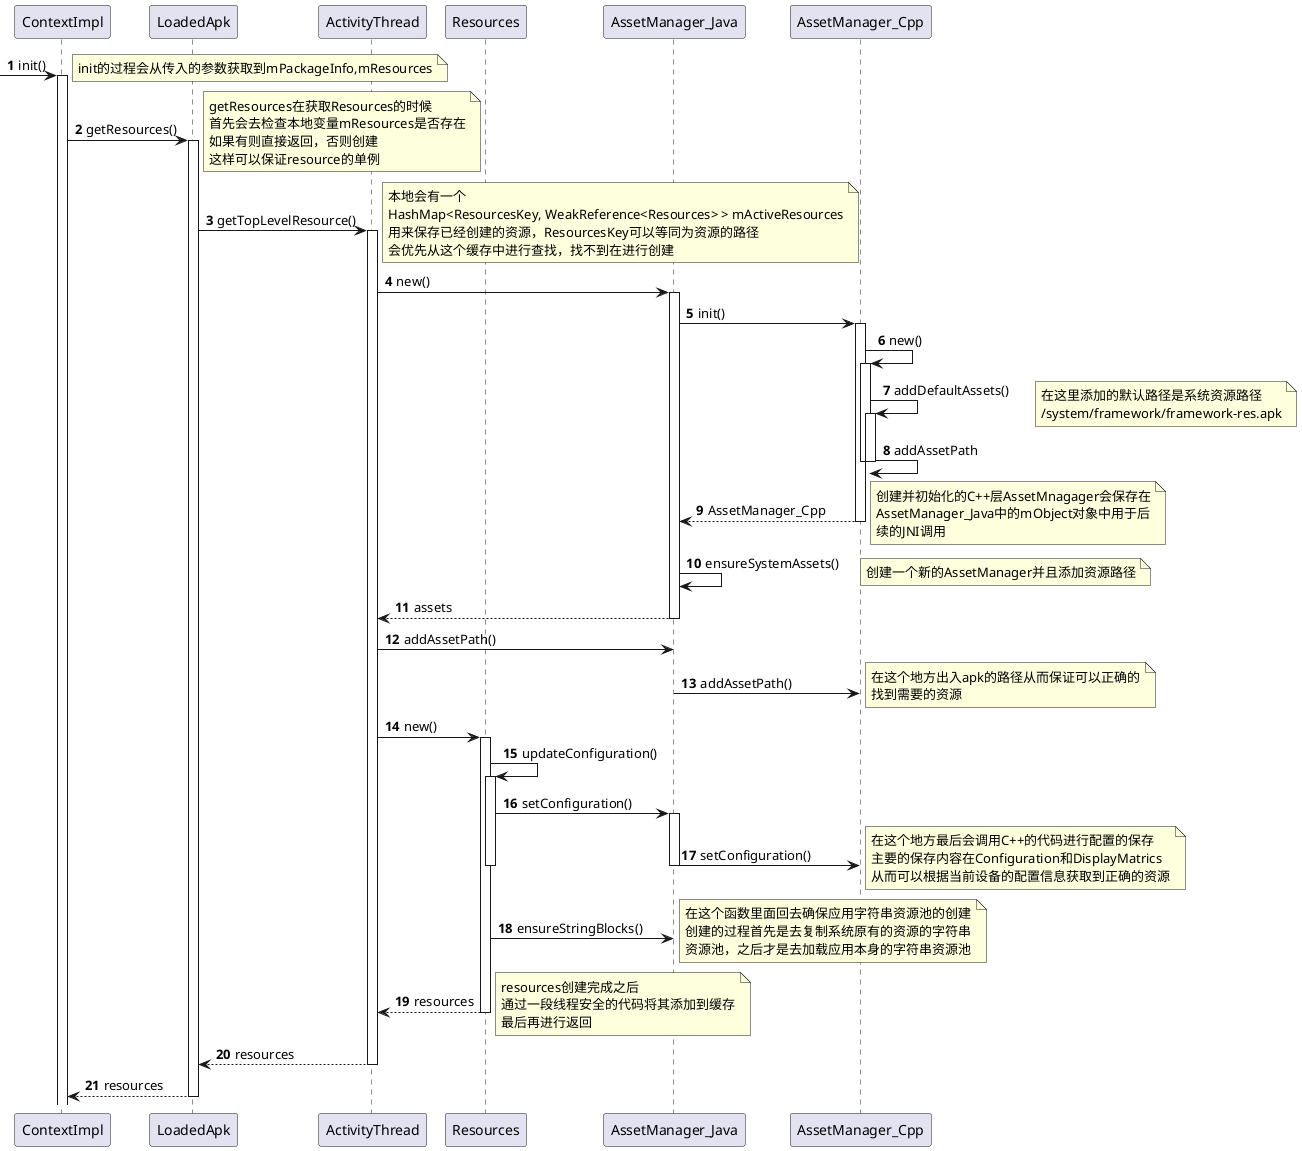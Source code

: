 @startuml
autonumber

participant ContextImpl
participant LoadedApk
participant ActivityThread
participant Resources
participant AssetManager_Java
participant AssetManager_Cpp

[-> ContextImpl : init()
activate ContextImpl
note left
init的过程会从传入的参数获取到mPackageInfo,mResources
end note

ContextImpl -> LoadedApk : getResources()
activate LoadedApk
note right
getResources在获取Resources的时候
首先会去检查本地变量mResources是否存在
如果有则直接返回，否则创建
这样可以保证resource的单例
end note

LoadedApk -> ActivityThread : getTopLevelResource()
activate ActivityThread
note right
本地会有一个
HashMap<ResourcesKey, WeakReference<Resources> > mActiveResources
用来保存已经创建的资源，ResourcesKey可以等同为资源的路径
会优先从这个缓存中进行查找，找不到在进行创建
end note

ActivityThread -> AssetManager_Java : new()
activate AssetManager_Java
AssetManager_Java -> AssetManager_Cpp : init()
activate AssetManager_Cpp

AssetManager_Cpp -> AssetManager_Cpp : new()
activate AssetManager_Cpp

AssetManager_Cpp -> AssetManager_Cpp : addDefaultAssets()
note right
在这里添加的默认路径是系统资源路径
/system/framework/framework-res.apk
end note
activate AssetManager_Cpp

AssetManager_Cpp -> AssetManager_Cpp : addAssetPath
deactivate AssetManager_Cpp
deactivate AssetManager_Cpp

AssetManager_Cpp --> AssetManager_Java : AssetManager_Cpp
note right
创建并初始化的C++层AssetMnagager会保存在
AssetManager_Java中的mObject对象中用于后
续的JNI调用
end note
deactivate AssetManager_Cpp

AssetManager_Java -> AssetManager_Java : ensureSystemAssets()
note right
创建一个新的AssetManager并且添加资源路径
end note
AssetManager_Java --> ActivityThread : assets
deactivate AssetManager_Java

ActivityThread -> AssetManager_Java : addAssetPath()
AssetManager_Java -> AssetManager_Cpp : addAssetPath()
note right
在这个地方出入apk的路径从而保证可以正确的
找到需要的资源
end note

ActivityThread -> Resources : new()
activate Resources
Resources -> Resources : updateConfiguration()
activate Resources
Resources -> AssetManager_Java : setConfiguration()
activate AssetManager_Java
AssetManager_Java -> AssetManager_Cpp : setConfiguration()
deactivate AssetManager_Java
note right
在这个地方最后会调用C++的代码进行配置的保存
主要的保存内容在Configuration和DisplayMatrics
从而可以根据当前设备的配置信息获取到正确的资源
end note
deactivate Resources
Resources -> AssetManager_Java : ensureStringBlocks()
note right
在这个函数里面回去确保应用字符串资源池的创建
创建的过程首先是去复制系统原有的资源的字符串
资源池，之后才是去加载应用本身的字符串资源池
end note
Resources --> ActivityThread : resources
deactivate Resources
note right
resources创建完成之后
通过一段线程安全的代码将其添加到缓存
最后再进行返回
end note

ActivityThread --> LoadedApk : resources
deactivate ActivityThread

LoadedApk --> ContextImpl : resources
deactivate LoadedApk
@enduml
